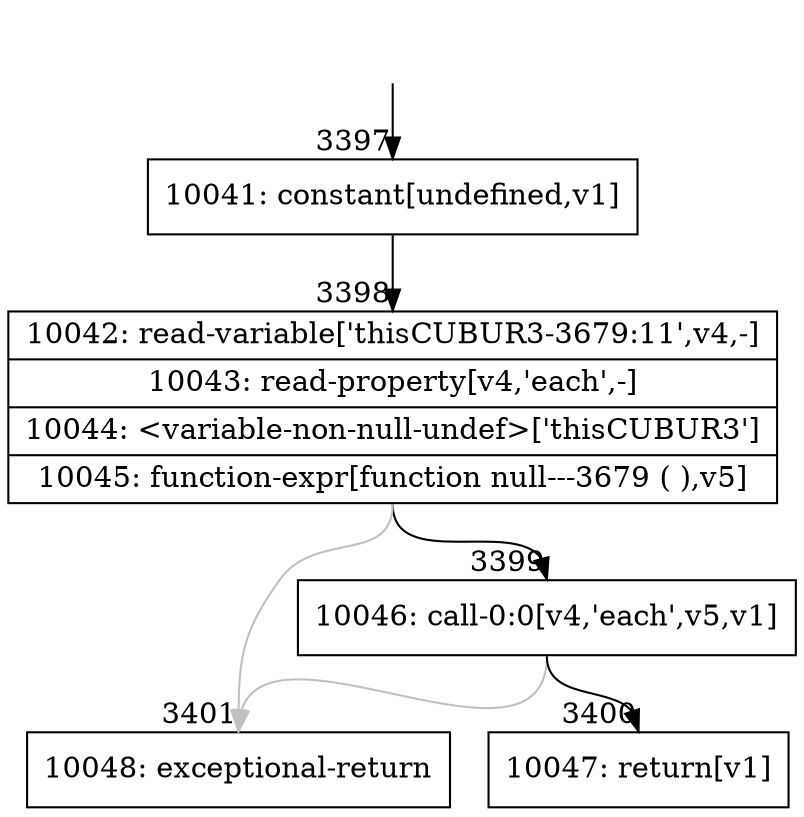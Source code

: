 digraph {
rankdir="TD"
BB_entry219[shape=none,label=""];
BB_entry219 -> BB3397 [tailport=s, headport=n, headlabel="    3397"]
BB3397 [shape=record label="{10041: constant[undefined,v1]}" ] 
BB3397 -> BB3398 [tailport=s, headport=n, headlabel="      3398"]
BB3398 [shape=record label="{10042: read-variable['thisCUBUR3-3679:11',v4,-]|10043: read-property[v4,'each',-]|10044: \<variable-non-null-undef\>['thisCUBUR3']|10045: function-expr[function null---3679 ( ),v5]}" ] 
BB3398 -> BB3399 [tailport=s, headport=n, headlabel="      3399"]
BB3398 -> BB3401 [tailport=s, headport=n, color=gray, headlabel="      3401"]
BB3399 [shape=record label="{10046: call-0:0[v4,'each',v5,v1]}" ] 
BB3399 -> BB3400 [tailport=s, headport=n, headlabel="      3400"]
BB3399 -> BB3401 [tailport=s, headport=n, color=gray]
BB3400 [shape=record label="{10047: return[v1]}" ] 
BB3401 [shape=record label="{10048: exceptional-return}" ] 
}
